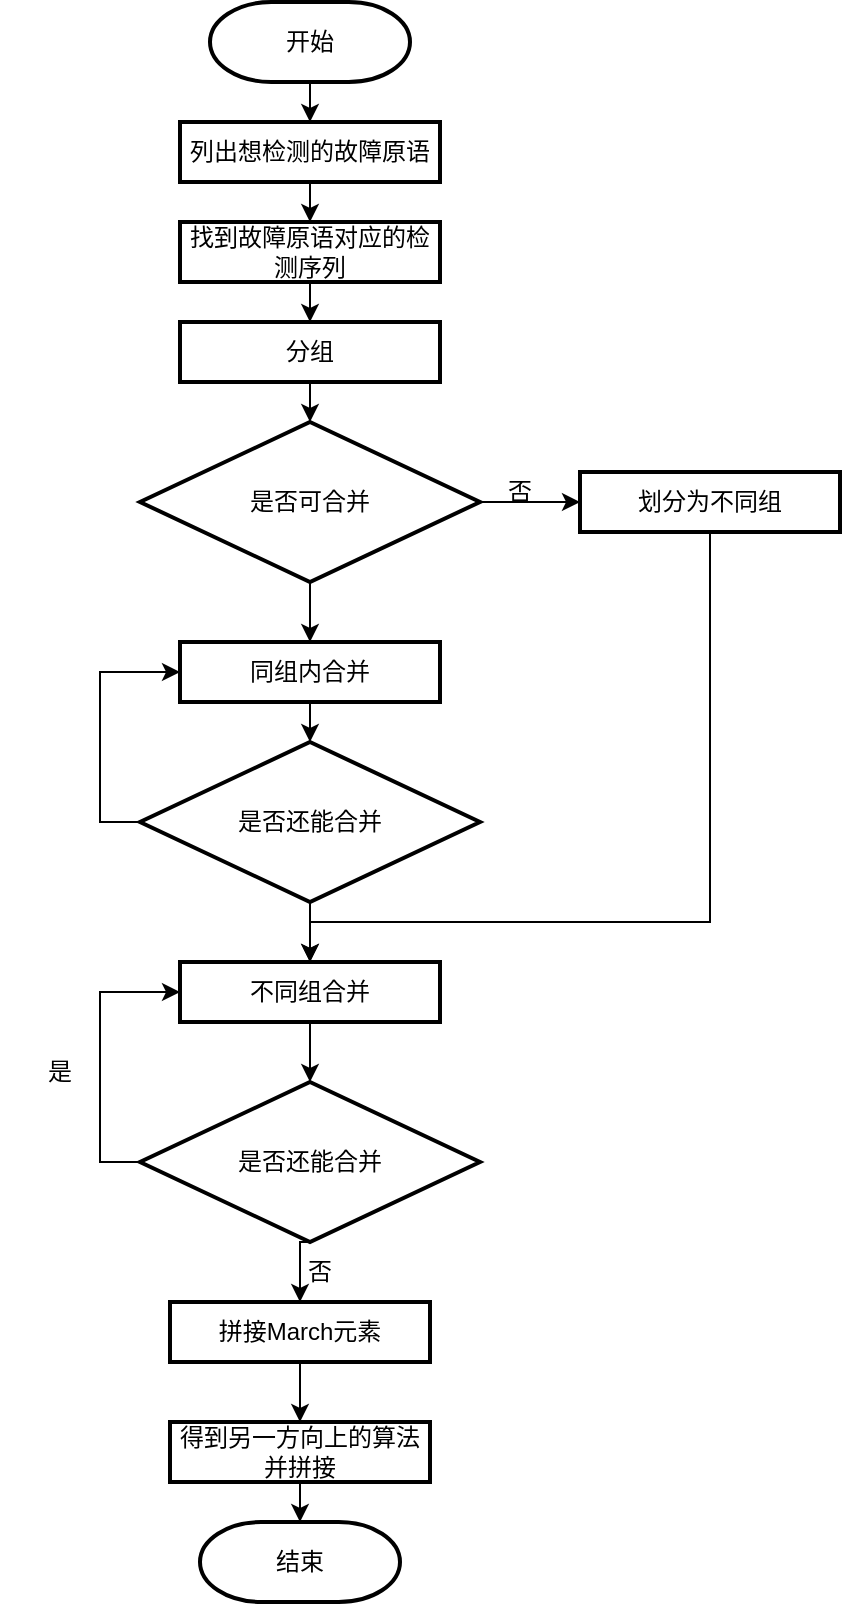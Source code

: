 <mxfile version="20.8.20" type="github">
  <diagram name="第 1 页" id="WD2iW0TmA2BiwTpobsJJ">
    <mxGraphModel dx="1114" dy="616" grid="1" gridSize="10" guides="1" tooltips="1" connect="1" arrows="1" fold="1" page="1" pageScale="1" pageWidth="827" pageHeight="1169" math="0" shadow="0">
      <root>
        <mxCell id="0" />
        <mxCell id="1" parent="0" />
        <mxCell id="ttMrLlS8LR5_MQvA2qy1-16" style="edgeStyle=orthogonalEdgeStyle;rounded=0;orthogonalLoop=1;jettySize=auto;html=1;exitX=0.5;exitY=1;exitDx=0;exitDy=0;exitPerimeter=0;entryX=0.5;entryY=0;entryDx=0;entryDy=0;" edge="1" parent="1" source="ttMrLlS8LR5_MQvA2qy1-2" target="ttMrLlS8LR5_MQvA2qy1-3">
          <mxGeometry relative="1" as="geometry" />
        </mxCell>
        <mxCell id="ttMrLlS8LR5_MQvA2qy1-2" value="开始" style="strokeWidth=2;html=1;shape=mxgraph.flowchart.terminator;whiteSpace=wrap;" vertex="1" parent="1">
          <mxGeometry x="345" y="20" width="100" height="40" as="geometry" />
        </mxCell>
        <mxCell id="ttMrLlS8LR5_MQvA2qy1-17" style="edgeStyle=orthogonalEdgeStyle;rounded=0;orthogonalLoop=1;jettySize=auto;html=1;exitX=0.5;exitY=1;exitDx=0;exitDy=0;entryX=0.5;entryY=0;entryDx=0;entryDy=0;" edge="1" parent="1" source="ttMrLlS8LR5_MQvA2qy1-3" target="ttMrLlS8LR5_MQvA2qy1-4">
          <mxGeometry relative="1" as="geometry" />
        </mxCell>
        <mxCell id="ttMrLlS8LR5_MQvA2qy1-3" value="列出想检测的故障原语" style="rounded=0;whiteSpace=wrap;html=1;strokeWidth=2;" vertex="1" parent="1">
          <mxGeometry x="330" y="80" width="130" height="30" as="geometry" />
        </mxCell>
        <mxCell id="ttMrLlS8LR5_MQvA2qy1-18" style="edgeStyle=orthogonalEdgeStyle;rounded=0;orthogonalLoop=1;jettySize=auto;html=1;exitX=0.5;exitY=1;exitDx=0;exitDy=0;entryX=0.5;entryY=0;entryDx=0;entryDy=0;" edge="1" parent="1" source="ttMrLlS8LR5_MQvA2qy1-4" target="ttMrLlS8LR5_MQvA2qy1-5">
          <mxGeometry relative="1" as="geometry" />
        </mxCell>
        <mxCell id="ttMrLlS8LR5_MQvA2qy1-4" value="找到故障原语对应的检测序列" style="rounded=0;whiteSpace=wrap;html=1;strokeWidth=2;" vertex="1" parent="1">
          <mxGeometry x="330" y="130" width="130" height="30" as="geometry" />
        </mxCell>
        <mxCell id="ttMrLlS8LR5_MQvA2qy1-34" style="edgeStyle=orthogonalEdgeStyle;rounded=0;orthogonalLoop=1;jettySize=auto;html=1;exitX=0.5;exitY=1;exitDx=0;exitDy=0;entryX=0.5;entryY=0;entryDx=0;entryDy=0;" edge="1" parent="1" source="ttMrLlS8LR5_MQvA2qy1-5" target="ttMrLlS8LR5_MQvA2qy1-6">
          <mxGeometry relative="1" as="geometry" />
        </mxCell>
        <mxCell id="ttMrLlS8LR5_MQvA2qy1-5" value="分组" style="rounded=0;whiteSpace=wrap;html=1;strokeWidth=2;" vertex="1" parent="1">
          <mxGeometry x="330" y="180" width="130" height="30" as="geometry" />
        </mxCell>
        <mxCell id="ttMrLlS8LR5_MQvA2qy1-21" style="edgeStyle=orthogonalEdgeStyle;rounded=0;orthogonalLoop=1;jettySize=auto;html=1;exitX=1;exitY=0.5;exitDx=0;exitDy=0;" edge="1" parent="1" source="ttMrLlS8LR5_MQvA2qy1-6" target="ttMrLlS8LR5_MQvA2qy1-9">
          <mxGeometry relative="1" as="geometry" />
        </mxCell>
        <mxCell id="ttMrLlS8LR5_MQvA2qy1-35" style="edgeStyle=orthogonalEdgeStyle;rounded=0;orthogonalLoop=1;jettySize=auto;html=1;exitX=0.5;exitY=1;exitDx=0;exitDy=0;entryX=0.5;entryY=0;entryDx=0;entryDy=0;" edge="1" parent="1" source="ttMrLlS8LR5_MQvA2qy1-6" target="ttMrLlS8LR5_MQvA2qy1-8">
          <mxGeometry relative="1" as="geometry" />
        </mxCell>
        <mxCell id="ttMrLlS8LR5_MQvA2qy1-6" value="是否可合并" style="rhombus;whiteSpace=wrap;html=1;strokeWidth=2;" vertex="1" parent="1">
          <mxGeometry x="310" y="230" width="170" height="80" as="geometry" />
        </mxCell>
        <mxCell id="ttMrLlS8LR5_MQvA2qy1-38" style="edgeStyle=orthogonalEdgeStyle;rounded=0;orthogonalLoop=1;jettySize=auto;html=1;exitX=0.5;exitY=1;exitDx=0;exitDy=0;entryX=0.5;entryY=0;entryDx=0;entryDy=0;" edge="1" parent="1" source="ttMrLlS8LR5_MQvA2qy1-8" target="ttMrLlS8LR5_MQvA2qy1-37">
          <mxGeometry relative="1" as="geometry" />
        </mxCell>
        <mxCell id="ttMrLlS8LR5_MQvA2qy1-8" value="同组内合并" style="rounded=0;whiteSpace=wrap;html=1;strokeWidth=2;" vertex="1" parent="1">
          <mxGeometry x="330" y="340" width="130" height="30" as="geometry" />
        </mxCell>
        <mxCell id="ttMrLlS8LR5_MQvA2qy1-41" style="edgeStyle=orthogonalEdgeStyle;rounded=0;orthogonalLoop=1;jettySize=auto;html=1;exitX=0.5;exitY=1;exitDx=0;exitDy=0;entryX=0.5;entryY=0;entryDx=0;entryDy=0;" edge="1" parent="1" source="ttMrLlS8LR5_MQvA2qy1-9" target="ttMrLlS8LR5_MQvA2qy1-10">
          <mxGeometry relative="1" as="geometry">
            <Array as="points">
              <mxPoint x="595" y="480" />
              <mxPoint x="395" y="480" />
            </Array>
          </mxGeometry>
        </mxCell>
        <mxCell id="ttMrLlS8LR5_MQvA2qy1-9" value="划分为不同组" style="rounded=0;whiteSpace=wrap;html=1;strokeWidth=2;" vertex="1" parent="1">
          <mxGeometry x="530" y="255" width="130" height="30" as="geometry" />
        </mxCell>
        <mxCell id="ttMrLlS8LR5_MQvA2qy1-24" style="edgeStyle=orthogonalEdgeStyle;rounded=0;orthogonalLoop=1;jettySize=auto;html=1;exitX=0.5;exitY=1;exitDx=0;exitDy=0;entryX=0.5;entryY=0;entryDx=0;entryDy=0;" edge="1" parent="1" source="ttMrLlS8LR5_MQvA2qy1-10" target="ttMrLlS8LR5_MQvA2qy1-11">
          <mxGeometry relative="1" as="geometry" />
        </mxCell>
        <mxCell id="ttMrLlS8LR5_MQvA2qy1-10" value="不同组合并" style="rounded=0;whiteSpace=wrap;html=1;strokeWidth=2;" vertex="1" parent="1">
          <mxGeometry x="330" y="500" width="130" height="30" as="geometry" />
        </mxCell>
        <mxCell id="ttMrLlS8LR5_MQvA2qy1-25" style="edgeStyle=orthogonalEdgeStyle;rounded=0;orthogonalLoop=1;jettySize=auto;html=1;exitX=0;exitY=0.5;exitDx=0;exitDy=0;entryX=0;entryY=0.5;entryDx=0;entryDy=0;" edge="1" parent="1" source="ttMrLlS8LR5_MQvA2qy1-11" target="ttMrLlS8LR5_MQvA2qy1-10">
          <mxGeometry relative="1" as="geometry" />
        </mxCell>
        <mxCell id="ttMrLlS8LR5_MQvA2qy1-26" style="edgeStyle=orthogonalEdgeStyle;rounded=0;orthogonalLoop=1;jettySize=auto;html=1;exitX=0.5;exitY=1;exitDx=0;exitDy=0;entryX=0.5;entryY=0;entryDx=0;entryDy=0;" edge="1" parent="1" source="ttMrLlS8LR5_MQvA2qy1-11" target="ttMrLlS8LR5_MQvA2qy1-12">
          <mxGeometry relative="1" as="geometry" />
        </mxCell>
        <mxCell id="ttMrLlS8LR5_MQvA2qy1-11" value="是否还能合并" style="rhombus;whiteSpace=wrap;html=1;strokeWidth=2;" vertex="1" parent="1">
          <mxGeometry x="310" y="560" width="170" height="80" as="geometry" />
        </mxCell>
        <mxCell id="ttMrLlS8LR5_MQvA2qy1-27" style="edgeStyle=orthogonalEdgeStyle;rounded=0;orthogonalLoop=1;jettySize=auto;html=1;exitX=0.5;exitY=1;exitDx=0;exitDy=0;entryX=0.5;entryY=0;entryDx=0;entryDy=0;" edge="1" parent="1" source="ttMrLlS8LR5_MQvA2qy1-12" target="ttMrLlS8LR5_MQvA2qy1-13">
          <mxGeometry relative="1" as="geometry" />
        </mxCell>
        <mxCell id="ttMrLlS8LR5_MQvA2qy1-12" value="拼接March元素" style="rounded=0;whiteSpace=wrap;html=1;strokeWidth=2;" vertex="1" parent="1">
          <mxGeometry x="325" y="670" width="130" height="30" as="geometry" />
        </mxCell>
        <mxCell id="ttMrLlS8LR5_MQvA2qy1-28" style="edgeStyle=orthogonalEdgeStyle;rounded=0;orthogonalLoop=1;jettySize=auto;html=1;exitX=0.5;exitY=1;exitDx=0;exitDy=0;entryX=0.5;entryY=0;entryDx=0;entryDy=0;entryPerimeter=0;" edge="1" parent="1" source="ttMrLlS8LR5_MQvA2qy1-13" target="ttMrLlS8LR5_MQvA2qy1-14">
          <mxGeometry relative="1" as="geometry" />
        </mxCell>
        <mxCell id="ttMrLlS8LR5_MQvA2qy1-13" value="得到另一方向上的算法并拼接" style="rounded=0;whiteSpace=wrap;html=1;strokeWidth=2;" vertex="1" parent="1">
          <mxGeometry x="325" y="730" width="130" height="30" as="geometry" />
        </mxCell>
        <mxCell id="ttMrLlS8LR5_MQvA2qy1-14" value="结束" style="strokeWidth=2;html=1;shape=mxgraph.flowchart.terminator;whiteSpace=wrap;" vertex="1" parent="1">
          <mxGeometry x="340" y="780" width="100" height="40" as="geometry" />
        </mxCell>
        <mxCell id="ttMrLlS8LR5_MQvA2qy1-30" value="否" style="text;html=1;strokeColor=none;fillColor=none;align=center;verticalAlign=middle;whiteSpace=wrap;rounded=0;" vertex="1" parent="1">
          <mxGeometry x="470" y="250" width="60" height="30" as="geometry" />
        </mxCell>
        <mxCell id="ttMrLlS8LR5_MQvA2qy1-31" value="否" style="text;html=1;strokeColor=none;fillColor=none;align=center;verticalAlign=middle;whiteSpace=wrap;rounded=0;" vertex="1" parent="1">
          <mxGeometry x="370" y="640" width="60" height="30" as="geometry" />
        </mxCell>
        <mxCell id="ttMrLlS8LR5_MQvA2qy1-32" value="是" style="text;html=1;strokeColor=none;fillColor=none;align=center;verticalAlign=middle;whiteSpace=wrap;rounded=0;" vertex="1" parent="1">
          <mxGeometry x="240" y="540" width="60" height="30" as="geometry" />
        </mxCell>
        <mxCell id="ttMrLlS8LR5_MQvA2qy1-39" style="edgeStyle=orthogonalEdgeStyle;rounded=0;orthogonalLoop=1;jettySize=auto;html=1;exitX=0.5;exitY=1;exitDx=0;exitDy=0;entryX=0.5;entryY=0;entryDx=0;entryDy=0;" edge="1" parent="1" source="ttMrLlS8LR5_MQvA2qy1-37" target="ttMrLlS8LR5_MQvA2qy1-10">
          <mxGeometry relative="1" as="geometry" />
        </mxCell>
        <mxCell id="ttMrLlS8LR5_MQvA2qy1-40" style="edgeStyle=orthogonalEdgeStyle;rounded=0;orthogonalLoop=1;jettySize=auto;html=1;exitX=0;exitY=0.5;exitDx=0;exitDy=0;entryX=0;entryY=0.5;entryDx=0;entryDy=0;" edge="1" parent="1" source="ttMrLlS8LR5_MQvA2qy1-37" target="ttMrLlS8LR5_MQvA2qy1-8">
          <mxGeometry relative="1" as="geometry" />
        </mxCell>
        <mxCell id="ttMrLlS8LR5_MQvA2qy1-37" value="是否还能合并" style="rhombus;whiteSpace=wrap;html=1;strokeWidth=2;" vertex="1" parent="1">
          <mxGeometry x="310" y="390" width="170" height="80" as="geometry" />
        </mxCell>
      </root>
    </mxGraphModel>
  </diagram>
</mxfile>
